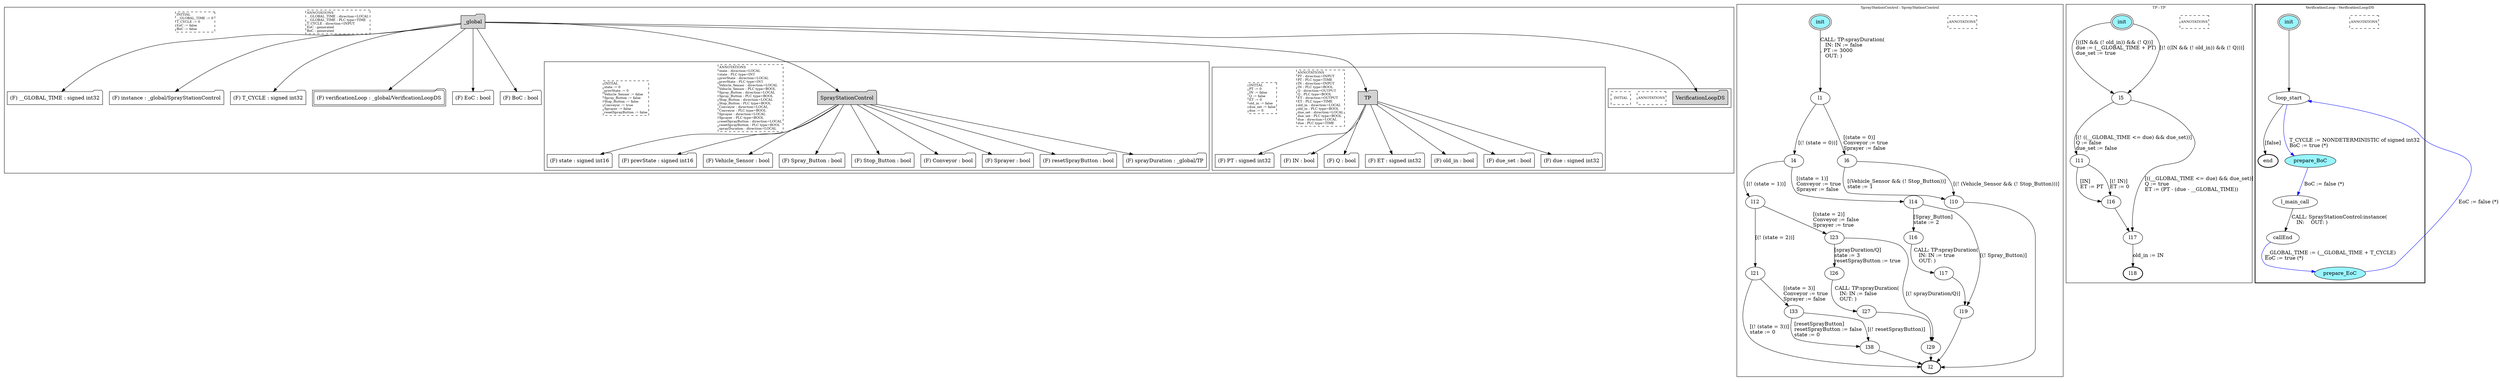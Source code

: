 digraph G {
	subgraph cluster__global454992345 {
		node [shape="folder", style="filled"];
		//label="_global";
		_global454992345 [label="_global"];
		_global454992345 -> __GLOBAL_TIME2012231958;
		__GLOBAL_TIME2012231958 [label = "(F) __GLOBAL_TIME : signed int32", fillcolor="white" ];
		_global454992345 -> instance884858691;
		instance884858691 [label = "(F) instance : _global/SprayStationControl", fillcolor="white" ];
		_global454992345 -> T_CYCLE161234158;
		T_CYCLE161234158 [label = "(F) T_CYCLE : signed int32", fillcolor="white" ];
		_global454992345 -> verificationLoop1039948229;
		verificationLoop1039948229 [label = "(F) verificationLoop : _global/VerificationLoopDS", fillcolor="white" , peripheries=2];
		_global454992345 -> EoC1641059445;
		EoC1641059445 [label = "(F) EoC : bool", fillcolor="white" ];
		_global454992345 -> BoC1063573827;
		BoC1063573827 [label = "(F) BoC : bool", fillcolor="white" ];
		_global454992345 -> SprayStationControl2074201534;
		subgraph cluster_SprayStationControl2074201534 {
			node [shape="folder", style="filled"];
			//label="SprayStationControl";
			SprayStationControl2074201534 [label="SprayStationControl"];
			SprayStationControl2074201534 -> state287303969;
			state287303969 [label = "(F) state : signed int16", fillcolor="white" ];
			SprayStationControl2074201534 -> prevState12691277;
			prevState12691277 [label = "(F) prevState : signed int16", fillcolor="white" ];
			SprayStationControl2074201534 -> Vehicle_Sensor496695089;
			Vehicle_Sensor496695089 [label = "(F) Vehicle_Sensor : bool", fillcolor="white" ];
			SprayStationControl2074201534 -> Spray_Button1590075830;
			Spray_Button1590075830 [label = "(F) Spray_Button : bool", fillcolor="white" ];
			SprayStationControl2074201534 -> Stop_Button385041270;
			Stop_Button385041270 [label = "(F) Stop_Button : bool", fillcolor="white" ];
			SprayStationControl2074201534 -> Conveyor677696333;
			Conveyor677696333 [label = "(F) Conveyor : bool", fillcolor="white" ];
			SprayStationControl2074201534 -> Sprayer784934449;
			Sprayer784934449 [label = "(F) Sprayer : bool", fillcolor="white" ];
			SprayStationControl2074201534 -> resetSprayButton965121190;
			resetSprayButton965121190 [label = "(F) resetSprayButton : bool", fillcolor="white" ];
			SprayStationControl2074201534 -> sprayDuration1545984685;
			sprayDuration1545984685 [label = "(F) sprayDuration : _global/TP", fillcolor="white" ];
			
			annotations_pseudonode_SprayStationControl2074201534 [
				label="ANNOTATIONS\lstate : direction=LOCAL\lstate : PLC type=INT\lprevState : direction=LOCAL\lprevState : PLC type=INT\lVehicle_Sensor : direction=LOCAL\lVehicle_Sensor : PLC type=BOOL\lSpray_Button : direction=LOCAL\lSpray_Button : PLC type=BOOL\lStop_Button : direction=LOCAL\lStop_Button : PLC type=BOOL\lConveyor : direction=LOCAL\lConveyor : PLC type=BOOL\lSprayer : direction=LOCAL\lSprayer : PLC type=BOOL\lresetSprayButton : direction=LOCAL\lresetSprayButton : PLC type=BOOL\lsprayDuration : direction=LOCAL\l",
				fontsize=9, margin="0.04,0.04", fillcolor="white", shape="rectangle", style="dashed"];
			initamt_pseudonode_SprayStationControl2074201534 [
				label="INITIAL\lstate := 0\lprevState := 0\lVehicle_Sensor := false\lSpray_Button := false\lStop_Button := false\lConveyor := true\lSprayer := false\lresetSprayButton := false\l",
				fontsize=9, margin="0.04,0.04", fillcolor="lightyellow", shape="rectangle", style="dashed"];
		}
		_global454992345 -> TP1746150957;
		subgraph cluster_TP1746150957 {
			node [shape="folder", style="filled"];
			//label="TP";
			TP1746150957 [label="TP"];
			TP1746150957 -> PT1683246820;
			PT1683246820 [label = "(F) PT : signed int32", fillcolor="white" ];
			TP1746150957 -> IN1934424193;
			IN1934424193 [label = "(F) IN : bool", fillcolor="white" ];
			TP1746150957 -> Q183354406;
			Q183354406 [label = "(F) Q : bool", fillcolor="white" ];
			TP1746150957 -> ET806566417;
			ET806566417 [label = "(F) ET : signed int32", fillcolor="white" ];
			TP1746150957 -> old_in1445567246;
			old_in1445567246 [label = "(F) old_in : bool", fillcolor="white" ];
			TP1746150957 -> due_set566447096;
			due_set566447096 [label = "(F) due_set : bool", fillcolor="white" ];
			TP1746150957 -> due263969036;
			due263969036 [label = "(F) due : signed int32", fillcolor="white" ];
			
			annotations_pseudonode_TP1746150957 [
				label="ANNOTATIONS\lPT : direction=INPUT\lPT : PLC type=TIME\lIN : direction=INPUT\lIN : PLC type=BOOL\lQ : direction=OUTPUT\lQ : PLC type=BOOL\lET : direction=OUTPUT\lET : PLC type=TIME\lold_in : direction=LOCAL\lold_in : PLC type=BOOL\ldue_set : direction=LOCAL\ldue_set : PLC type=BOOL\ldue : direction=LOCAL\ldue : PLC type=TIME\l",
				fontsize=9, margin="0.04,0.04", fillcolor="white", shape="rectangle", style="dashed"];
			initamt_pseudonode_TP1746150957 [
				label="INITIAL\lPT := 0\lIN := false\lQ := false\lET := 0\lold_in := false\ldue_set := false\ldue := 0\l",
				fontsize=9, margin="0.04,0.04", fillcolor="lightyellow", shape="rectangle", style="dashed"];
		}
		_global454992345 -> VerificationLoopDS228035257;
		subgraph cluster_VerificationLoopDS228035257 {
			node [shape="folder", style="filled"];
			//label="VerificationLoopDS";
			VerificationLoopDS228035257 [label="VerificationLoopDS"];
			
			annotations_pseudonode_VerificationLoopDS228035257 [
				label="ANNOTATIONS",
				fontsize=9, margin="0.04,0.04", fillcolor="white", shape="rectangle", style="dashed"];
			initamt_pseudonode_VerificationLoopDS228035257 [
				label="INITIAL",
				fontsize=9, margin="0.04,0.04", fillcolor="lightyellow", shape="rectangle", style="dashed"];
		}
		
		annotations_pseudonode__global454992345 [
			label="ANNOTATIONS\l__GLOBAL_TIME : direction=LOCAL\l__GLOBAL_TIME : PLC type=TIME\lT_CYCLE : direction=INPUT\lEoC : generated\lBoC : generated\l",
			fontsize=9, margin="0.04,0.04", fillcolor="white", shape="rectangle", style="dashed"];
		initamt_pseudonode__global454992345 [
			label="INITIAL\l__GLOBAL_TIME := 0\lT_CYCLE := 0\lEoC := false\lBoC := false\l",
			fontsize=9, margin="0.04,0.04", fillcolor="lightyellow", shape="rectangle", style="dashed"];
	}
	subgraph clusterSprayStationControl {
		node [style="filled"];
		color="black";
		fontsize=10;
		ranksep=0.4;
		
		label="SprayStationControl : SprayStationControl";
		
		annotations_pseudonode_SprayStationControl [
			label="ANNOTATIONS",
			fontsize=9, margin="0.04,0.04", fillcolor="white", shape="rectangle", style="dashed"];
		
		init_SprayStationControl [label="init", color="black", fillcolor="cadetblue1", peripheries=2, shape="ellipse"];
		l1_SprayStationControl [label="l1", color="black", fillcolor="white", shape="ellipse"];
		l2_SprayStationControl [label="l2", color="black", fillcolor="white", style=bold, shape="ellipse"];
		l4_SprayStationControl [label="l4", color="black", fillcolor="white", shape="ellipse"];
		l6_SprayStationControl [label="l6", color="black", fillcolor="white", shape="ellipse"];
		l10_SprayStationControl [label="l10", color="black", fillcolor="white", shape="ellipse"];
		l12_SprayStationControl [label="l12", color="black", fillcolor="white", shape="ellipse"];
		l14_SprayStationControl [label="l14", color="black", fillcolor="white", shape="ellipse"];
		l16_SprayStationControl [label="l16", color="black", fillcolor="white", shape="ellipse"];
		l17_SprayStationControl [label="l17", color="black", fillcolor="white", shape="ellipse"];
		l19_SprayStationControl [label="l19", color="black", fillcolor="white", shape="ellipse"];
		l21_SprayStationControl [label="l21", color="black", fillcolor="white", shape="ellipse"];
		l23_SprayStationControl [label="l23", color="black", fillcolor="white", shape="ellipse"];
		l26_SprayStationControl [label="l26", color="black", fillcolor="white", shape="ellipse"];
		l27_SprayStationControl [label="l27", color="black", fillcolor="white", shape="ellipse"];
		l29_SprayStationControl [label="l29", color="black", fillcolor="white", shape="ellipse"];
		l33_SprayStationControl [label="l33", color="black", fillcolor="white", shape="ellipse"];
		l38_SprayStationControl [label="l38", color="black", fillcolor="white", shape="ellipse"];
		init_SprayStationControl -> l1_SprayStationControl [color="black", label="CALL: TP:sprayDuration(\l   IN: IN := false\l, PT := 3000\l   OUT: )\l"];
		l1_SprayStationControl -> l6_SprayStationControl [color="black", label="[(state = 0)]\lConveyor := true\lSprayer := false\l"];
		l1_SprayStationControl -> l4_SprayStationControl [color="black", label="[(! (state = 0))]"];
		l6_SprayStationControl -> l10_SprayStationControl [color="black", label="[(Vehicle_Sensor && (! Stop_Button))]\lstate := 1\l"];
		l6_SprayStationControl -> l10_SprayStationControl [color="black", label="[(! (Vehicle_Sensor && (! Stop_Button)))]"];
		l10_SprayStationControl -> l2_SprayStationControl [color="black", label=""];
		l4_SprayStationControl -> l14_SprayStationControl [color="black", label="[(state = 1)]\lConveyor := true\lSprayer := false\l"];
		l4_SprayStationControl -> l12_SprayStationControl [color="black", label="[(! (state = 1))]"];
		l14_SprayStationControl -> l16_SprayStationControl [color="black", label="[Spray_Button]\lstate := 2\l"];
		l16_SprayStationControl -> l17_SprayStationControl [color="black", label="CALL: TP:sprayDuration(\l   IN: IN := true\l   OUT: )\l"];
		l14_SprayStationControl -> l19_SprayStationControl [color="black", label="[(! Spray_Button)]"];
		l17_SprayStationControl -> l19_SprayStationControl [color="black", label=""];
		l19_SprayStationControl -> l2_SprayStationControl [color="black", label=""];
		l12_SprayStationControl -> l23_SprayStationControl [color="black", label="[(state = 2)]\lConveyor := false\lSprayer := true\l"];
		l12_SprayStationControl -> l21_SprayStationControl [color="black", label="[(! (state = 2))]"];
		l23_SprayStationControl -> l26_SprayStationControl [color="black", label="[sprayDuration/Q]\lstate := 3\lresetSprayButton := true\l"];
		l26_SprayStationControl -> l27_SprayStationControl [color="black", label="CALL: TP:sprayDuration(\l   IN: IN := false\l   OUT: )\l"];
		l23_SprayStationControl -> l29_SprayStationControl [color="black", label="[(! sprayDuration/Q)]"];
		l27_SprayStationControl -> l29_SprayStationControl [color="black", label=""];
		l29_SprayStationControl -> l2_SprayStationControl [color="black", label=""];
		l21_SprayStationControl -> l33_SprayStationControl [color="black", label="[(state = 3)]\lConveyor := true\lSprayer := false\l"];
		l21_SprayStationControl -> l2_SprayStationControl [color="black", label="[(! (state = 3))]\lstate := 0\l"];
		l33_SprayStationControl -> l38_SprayStationControl [color="black", label="[resetSprayButton]\lresetSprayButton := false\lstate := 0\l"];
		l33_SprayStationControl -> l38_SprayStationControl [color="black", label="[(! resetSprayButton)]"];
		l38_SprayStationControl -> l2_SprayStationControl [color="black", label=""];
	}
	subgraph clusterTP {
		node [style="filled"];
		color="black";
		fontsize=10;
		ranksep=0.4;
		
		label="TP : TP";
		
		annotations_pseudonode_TP [
			label="ANNOTATIONS",
			fontsize=9, margin="0.04,0.04", fillcolor="white", shape="rectangle", style="dashed"];
		
		init_TP [label="init", color="black", fillcolor="cadetblue1", peripheries=2, shape="ellipse"];
		l5_TP [label="l5", color="black", fillcolor="white", shape="ellipse"];
		l11_TP [label="l11", color="black", fillcolor="white", shape="ellipse"];
		l16_TP [label="l16", color="black", fillcolor="white", shape="ellipse"];
		l17_TP [label="l17", color="black", fillcolor="white", shape="ellipse"];
		l18_TP [label="l18", color="black", fillcolor="white", style=bold, shape="ellipse"];
		init_TP -> l5_TP [color="black", label="[((IN && (! old_in)) && (! Q))]\ldue := (__GLOBAL_TIME + PT)\ldue_set := true\l"];
		init_TP -> l5_TP [color="black", label="[(! ((IN && (! old_in)) && (! Q)))]"];
		l5_TP -> l17_TP [color="black", label="[((__GLOBAL_TIME <= due) && due_set)]\lQ := true\lET := (PT - (due - __GLOBAL_TIME))\l"];
		l5_TP -> l11_TP [color="black", label="[(! ((__GLOBAL_TIME <= due) && due_set))]\lQ := false\ldue_set := false\l"];
		l11_TP -> l16_TP [color="black", label="[IN]\lET := PT\l"];
		l11_TP -> l16_TP [color="black", label="[(! IN)]\lET := 0\l"];
		l16_TP -> l17_TP [color="black", label=""];
		l17_TP -> l18_TP [color="black", label="old_in := IN"];
	}
	subgraph clusterVerificationLoop {
		node [style="filled"];
		style=bold;
		color="black";
		fontsize=10;
		ranksep=0.4;
		
		label="VerificationLoop : VerificationLoopDS";
		
		annotations_pseudonode_VerificationLoop [
			label="ANNOTATIONS",
			fontsize=9, margin="0.04,0.04", fillcolor="white", shape="rectangle", style="dashed"];
		
		init_VerificationLoop [label="init", color="black", fillcolor="cadetblue1", peripheries=2, shape="ellipse"];
		end_VerificationLoop [label="end", color="black", fillcolor="cadetblue1", style=bold, shape="ellipse"];
		loop_start_VerificationLoop [label="loop_start", color="black", fillcolor="white", shape="ellipse"];
		prepare_BoC_VerificationLoop [label="prepare_BoC", color="black", fillcolor="cadetblue1", shape="ellipse"];
		l_main_call_VerificationLoop [label="l_main_call", color="black", fillcolor="white", shape="ellipse"];
		callEnd_VerificationLoop [label="callEnd", color="black", fillcolor="white", shape="ellipse"];
		prepare_EoC_VerificationLoop [label="prepare_EoC", color="black", fillcolor="cadetblue1", shape="ellipse"];
		init_VerificationLoop -> loop_start_VerificationLoop [color="black", label=""];
		loop_start_VerificationLoop -> prepare_BoC_VerificationLoop [color="blue", label="T_CYCLE := NONDETERMINISTIC of signed int32\lBoC := true (*)\l"];
		prepare_BoC_VerificationLoop -> l_main_call_VerificationLoop [color="blue", label="BoC := false (*)"];
		l_main_call_VerificationLoop -> callEnd_VerificationLoop [color="black", label="CALL: SprayStationControl:instance(\l   IN:    OUT: )\l"];
		callEnd_VerificationLoop -> prepare_EoC_VerificationLoop [color="blue", label="__GLOBAL_TIME := (__GLOBAL_TIME + T_CYCLE)\lEoC := true (*)\l"];
		prepare_EoC_VerificationLoop -> loop_start_VerificationLoop [color="blue", label="EoC := false (*)"];
		loop_start_VerificationLoop -> end_VerificationLoop [color="black", label="[false]"];
	}
}

